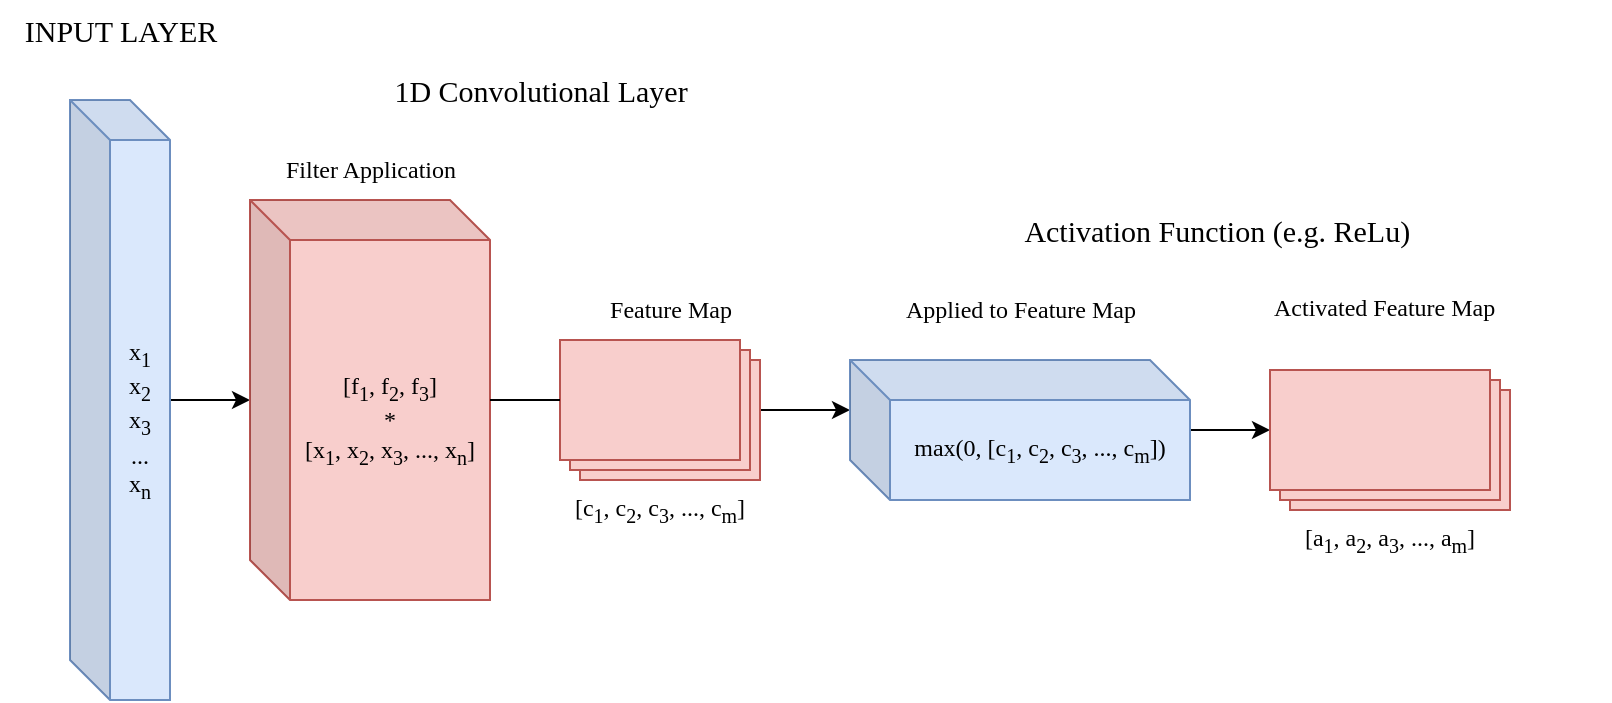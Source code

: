 <mxfile version="22.1.9" type="device">
  <diagram name="Page-1" id="3kAfYfhUKfuOCbCIM9nf">
    <mxGraphModel dx="1111" dy="730" grid="1" gridSize="10" guides="1" tooltips="1" connect="1" arrows="1" fold="1" page="1" pageScale="1" pageWidth="827" pageHeight="1169" math="0" shadow="0">
      <root>
        <mxCell id="0" />
        <mxCell id="1" parent="0" />
        <mxCell id="UsWbbcW8shfwd-VVXdWg-21" value="" style="edgeStyle=orthogonalEdgeStyle;rounded=0;orthogonalLoop=1;jettySize=auto;html=1;fontFamily=Times New Roman;" edge="1" parent="1" source="UsWbbcW8shfwd-VVXdWg-1" target="UsWbbcW8shfwd-VVXdWg-4">
          <mxGeometry relative="1" as="geometry" />
        </mxCell>
        <mxCell id="UsWbbcW8shfwd-VVXdWg-1" value="x&lt;sub&gt;1&lt;/sub&gt;&lt;br&gt;x&lt;sub&gt;2&lt;/sub&gt;&lt;br&gt;x&lt;sub&gt;3&lt;/sub&gt;&lt;br&gt;...&lt;br&gt;x&lt;sub&gt;n&lt;/sub&gt;" style="shape=cube;whiteSpace=wrap;html=1;boundedLbl=1;backgroundOutline=1;darkOpacity=0.05;darkOpacity2=0.1;fillColor=#dae8fc;strokeColor=#6c8ebf;fontFamily=Times New Roman;" vertex="1" parent="1">
          <mxGeometry x="200" y="60" width="50" height="300" as="geometry" />
        </mxCell>
        <mxCell id="UsWbbcW8shfwd-VVXdWg-2" value="INPUT LAYER" style="text;html=1;align=center;verticalAlign=middle;resizable=0;points=[];autosize=1;strokeColor=none;fillColor=none;fontFamily=Times New Roman;fontSize=15;" vertex="1" parent="1">
          <mxGeometry x="165" y="10" width="120" height="30" as="geometry" />
        </mxCell>
        <mxCell id="UsWbbcW8shfwd-VVXdWg-3" value="1D Convolutional Layer" style="text;html=1;align=center;verticalAlign=middle;resizable=0;points=[];autosize=1;strokeColor=none;fillColor=none;fontFamily=Times New Roman;fontSize=15;" vertex="1" parent="1">
          <mxGeometry x="350" y="40" width="170" height="30" as="geometry" />
        </mxCell>
        <mxCell id="UsWbbcW8shfwd-VVXdWg-4" value="[f&lt;sub&gt;1&lt;/sub&gt;, f&lt;sub&gt;2&lt;/sub&gt;, f&lt;sub&gt;3&lt;/sub&gt;]&lt;br&gt;*&lt;br&gt;[x&lt;sub&gt;1&lt;/sub&gt;, x&lt;sub&gt;2&lt;/sub&gt;, x&lt;sub&gt;3&lt;/sub&gt;, ..., x&lt;sub&gt;n&lt;/sub&gt;]" style="shape=cube;whiteSpace=wrap;html=1;boundedLbl=1;backgroundOutline=1;darkOpacity=0.05;darkOpacity2=0.1;align=center;fillColor=#f8cecc;strokeColor=#b85450;fontFamily=Times New Roman;" vertex="1" parent="1">
          <mxGeometry x="290" y="110" width="120" height="200" as="geometry" />
        </mxCell>
        <mxCell id="UsWbbcW8shfwd-VVXdWg-6" value="Filter Application" style="text;html=1;align=center;verticalAlign=middle;resizable=0;points=[];autosize=1;strokeColor=none;fillColor=none;fontFamily=Times New Roman;" vertex="1" parent="1">
          <mxGeometry x="295" y="80" width="110" height="30" as="geometry" />
        </mxCell>
        <mxCell id="UsWbbcW8shfwd-VVXdWg-7" value="Feature Map" style="text;html=1;align=center;verticalAlign=middle;resizable=0;points=[];autosize=1;strokeColor=none;fillColor=none;fontFamily=Times New Roman;" vertex="1" parent="1">
          <mxGeometry x="460" y="150" width="80" height="30" as="geometry" />
        </mxCell>
        <mxCell id="UsWbbcW8shfwd-VVXdWg-28" value="" style="edgeStyle=orthogonalEdgeStyle;rounded=0;orthogonalLoop=1;jettySize=auto;html=1;entryX=0;entryY=0;entryDx=0;entryDy=25;entryPerimeter=0;fontFamily=Times New Roman;" edge="1" parent="1" source="UsWbbcW8shfwd-VVXdWg-10" target="UsWbbcW8shfwd-VVXdWg-16">
          <mxGeometry relative="1" as="geometry" />
        </mxCell>
        <mxCell id="UsWbbcW8shfwd-VVXdWg-10" value="[c&lt;sub&gt;1&lt;/sub&gt;, c&lt;sub&gt;2&lt;/sub&gt;, c&lt;sub&gt;3&lt;/sub&gt;, ..., c&lt;sub&gt;m&lt;/sub&gt;]" style="verticalLabelPosition=bottom;verticalAlign=top;html=1;shape=mxgraph.basic.layered_rect;dx=10;outlineConnect=0;whiteSpace=wrap;fillColor=#f8cecc;strokeColor=#b85450;fontFamily=Times New Roman;" vertex="1" parent="1">
          <mxGeometry x="445" y="180" width="100" height="70" as="geometry" />
        </mxCell>
        <mxCell id="UsWbbcW8shfwd-VVXdWg-13" value="Activation Function (e.g. ReLu)&amp;nbsp;" style="text;html=1;align=center;verticalAlign=middle;resizable=0;points=[];autosize=1;strokeColor=none;fillColor=none;fontFamily=Times New Roman;fontSize=15;" vertex="1" parent="1">
          <mxGeometry x="665" y="110" width="220" height="30" as="geometry" />
        </mxCell>
        <mxCell id="UsWbbcW8shfwd-VVXdWg-30" value="" style="edgeStyle=orthogonalEdgeStyle;rounded=0;orthogonalLoop=1;jettySize=auto;html=1;entryX=0;entryY=0;entryDx=0;entryDy=30;entryPerimeter=0;fontFamily=Times New Roman;" edge="1" parent="1" source="UsWbbcW8shfwd-VVXdWg-16" target="UsWbbcW8shfwd-VVXdWg-19">
          <mxGeometry relative="1" as="geometry" />
        </mxCell>
        <mxCell id="UsWbbcW8shfwd-VVXdWg-16" value="max(0, [c&lt;sub&gt;1&lt;/sub&gt;, c&lt;sub&gt;2&lt;/sub&gt;, c&lt;sub&gt;3&lt;/sub&gt;, ..., c&lt;sub&gt;m&lt;/sub&gt;])" style="shape=cube;whiteSpace=wrap;html=1;boundedLbl=1;backgroundOutline=1;darkOpacity=0.05;darkOpacity2=0.1;fillColor=#dae8fc;strokeColor=#6c8ebf;fontFamily=Times New Roman;" vertex="1" parent="1">
          <mxGeometry x="590" y="190" width="170" height="70" as="geometry" />
        </mxCell>
        <mxCell id="UsWbbcW8shfwd-VVXdWg-19" value="[a&lt;sub&gt;1&lt;/sub&gt;, a&lt;sub&gt;2&lt;/sub&gt;, a&lt;sub&gt;3&lt;/sub&gt;, ..., a&lt;sub&gt;m&lt;/sub&gt;]" style="verticalLabelPosition=bottom;verticalAlign=top;html=1;shape=mxgraph.basic.layered_rect;dx=10;outlineConnect=0;whiteSpace=wrap;fillColor=#f8cecc;strokeColor=#b85450;fontFamily=Times New Roman;" vertex="1" parent="1">
          <mxGeometry x="800" y="195" width="120" height="70" as="geometry" />
        </mxCell>
        <mxCell id="UsWbbcW8shfwd-VVXdWg-20" value="&lt;div style=&quot;text-align: center;&quot;&gt;Activated Feature Map&lt;/div&gt;" style="text;whiteSpace=wrap;html=1;fontFamily=Times New Roman;" vertex="1" parent="1">
          <mxGeometry x="800" y="150" width="170" height="40" as="geometry" />
        </mxCell>
        <mxCell id="UsWbbcW8shfwd-VVXdWg-25" value="" style="endArrow=none;html=1;rounded=0;edgeStyle=orthogonalEdgeStyle;entryX=0;entryY=0;entryDx=0;entryDy=30;entryPerimeter=0;fontFamily=Times New Roman;" edge="1" parent="1" source="UsWbbcW8shfwd-VVXdWg-4" target="UsWbbcW8shfwd-VVXdWg-10">
          <mxGeometry width="50" height="50" relative="1" as="geometry">
            <mxPoint x="580" y="160" as="sourcePoint" />
            <mxPoint x="630" y="110" as="targetPoint" />
          </mxGeometry>
        </mxCell>
        <mxCell id="UsWbbcW8shfwd-VVXdWg-26" value="Applied to Feature Map" style="text;html=1;align=center;verticalAlign=middle;resizable=0;points=[];autosize=1;strokeColor=none;fillColor=none;fontFamily=Times New Roman;" vertex="1" parent="1">
          <mxGeometry x="605" y="150" width="140" height="30" as="geometry" />
        </mxCell>
      </root>
    </mxGraphModel>
  </diagram>
</mxfile>
